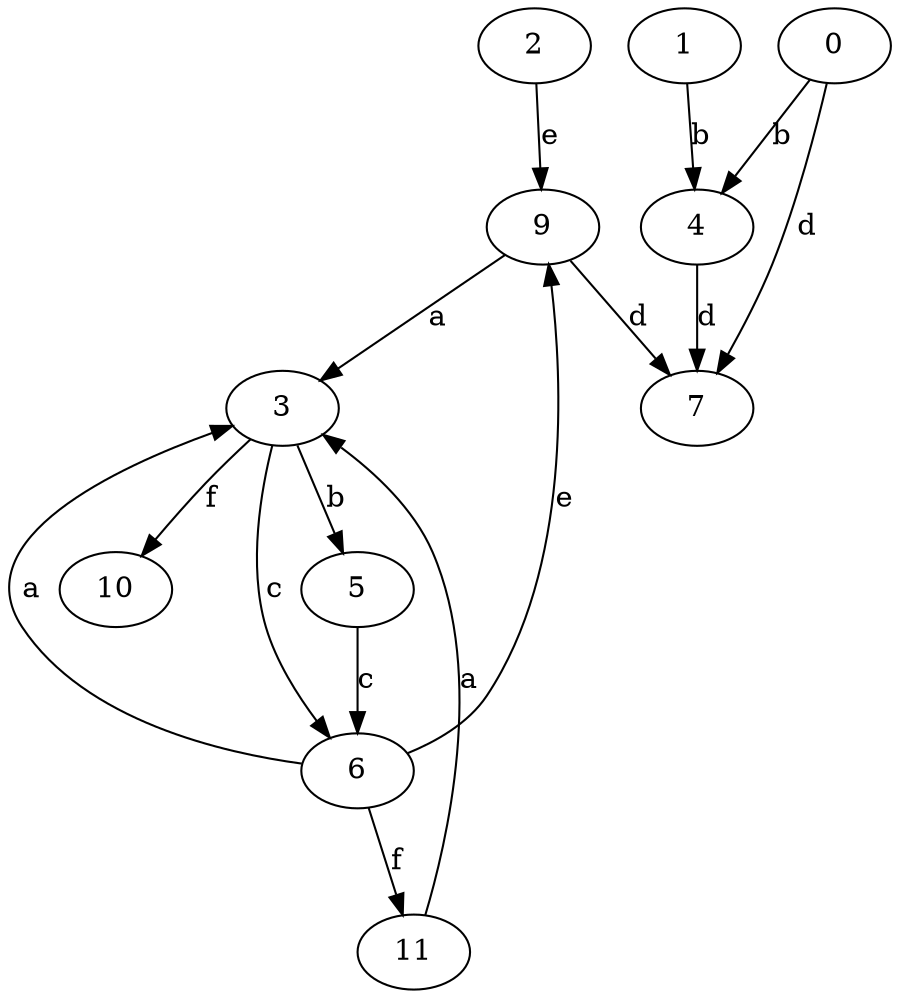 strict digraph  {
2;
3;
4;
0;
5;
6;
7;
1;
9;
10;
11;
2 -> 9  [label=e];
3 -> 5  [label=b];
3 -> 6  [label=c];
3 -> 10  [label=f];
4 -> 7  [label=d];
0 -> 4  [label=b];
0 -> 7  [label=d];
5 -> 6  [label=c];
6 -> 3  [label=a];
6 -> 9  [label=e];
6 -> 11  [label=f];
1 -> 4  [label=b];
9 -> 3  [label=a];
9 -> 7  [label=d];
11 -> 3  [label=a];
}
